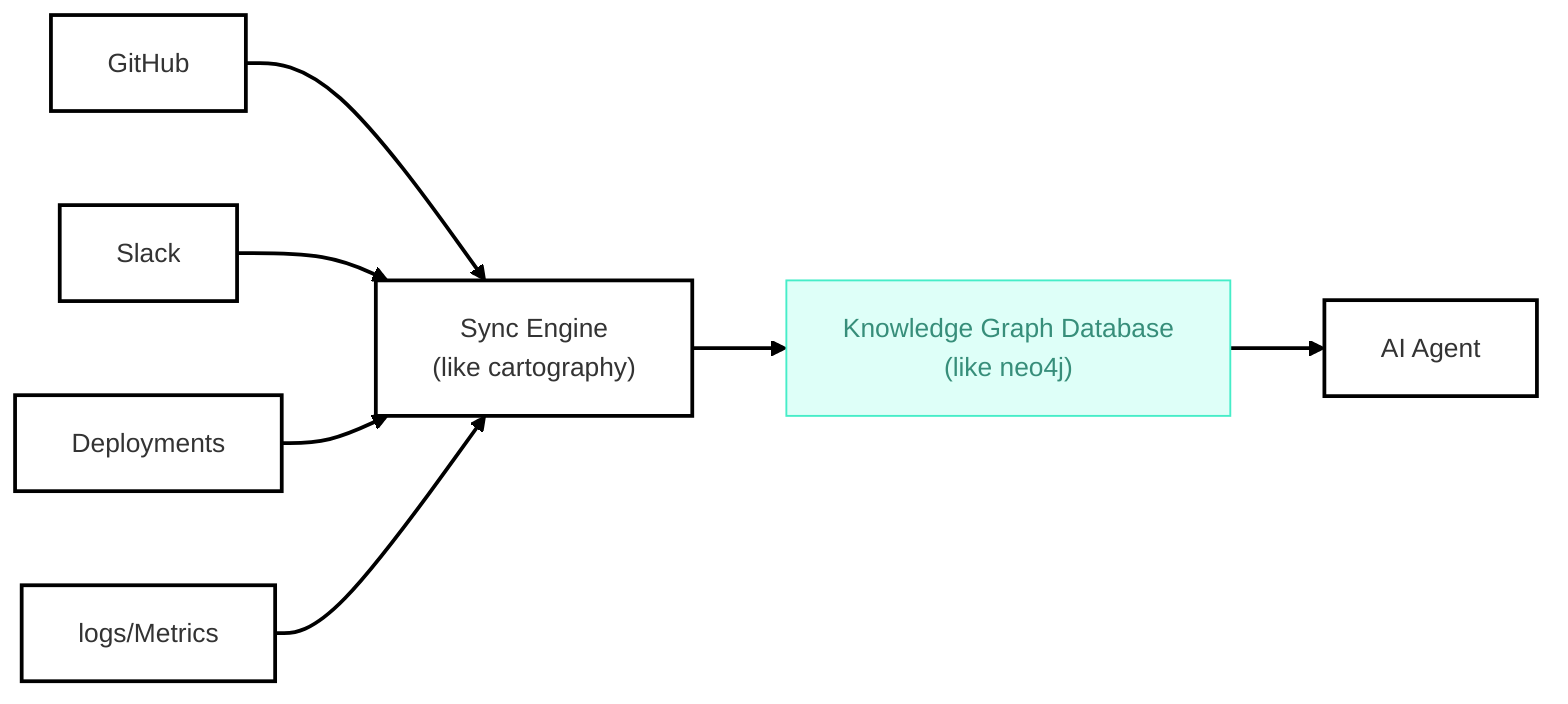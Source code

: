 ---
config:
  theme: neo
---
flowchart LR
    A3["GitHub"] --> C1["Sync Engine<br>(like cartography)"]
    A4["Slack"] --> C1
    A5["Deployments"] --> C1
    A6["logs/Metrics"] --> C1
    C1 --> D1["Knowledge Graph Database<br>(like neo4j)"]
    D1 --> F1["AI Agent"]
     D1:::Aqua
    classDef Aqua stroke-width:1px, stroke-dasharray:none, stroke:#46EDC8, fill:#DEFFF8, color:#378E7A
